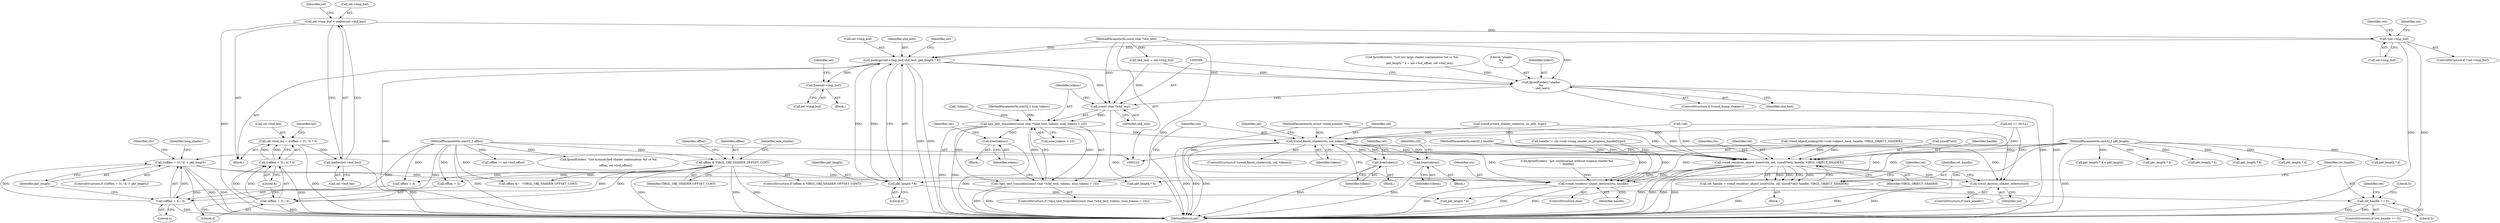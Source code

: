 digraph "0_virglrenderer_93761787b29f37fa627dea9082cdfc1a1ec608d6@API" {
"1000230" [label="(Call,memcpy(sel->tmp_buf, shd_text, pkt_length * 4))"];
"1000221" [label="(Call,!sel->tmp_buf)"];
"1000212" [label="(Call,sel->tmp_buf = malloc(sel->buf_len))"];
"1000216" [label="(Call,malloc(sel->buf_len))"];
"1000201" [label="(Call,sel->buf_len = ((offlen + 3) / 4) * 4)"];
"1000205" [label="(Call,((offlen + 3) / 4) * 4)"];
"1000206" [label="(Call,(offlen + 3) / 4)"];
"1000138" [label="(Call,offlen & VIRGL_OBJ_SHADER_OFFSET_CONT)"];
"1000108" [label="(MethodParameterIn,uint32_t offlen)"];
"1000107" [label="(MethodParameterIn,const char *shd_text)"];
"1000235" [label="(Call,pkt_length * 4)"];
"1000146" [label="(Call,((offlen + 3) / 4) > pkt_length)"];
"1000147" [label="(Call,(offlen + 3) / 4)"];
"1000111" [label="(MethodParameterIn,uint32_t pkt_length)"];
"1000391" [label="(Call,fprintf(stderr,\"shader\n%s\n\", shd_text))"];
"1000398" [label="(Call,(const char *)shd_text)"];
"1000397" [label="(Call,tgsi_text_translate((const char *)shd_text, tokens, num_tokens + 10))"];
"1000396" [label="(Call,!tgsi_text_translate((const char *)shd_text, tokens, num_tokens + 10))"];
"1000406" [label="(Call,free(tokens))"];
"1000413" [label="(Call,vrend_finish_shader(ctx, sel, tokens))"];
"1000418" [label="(Call,free(tokens))"];
"1000435" [label="(Call,free(tokens))"];
"1000451" [label="(Call,vrend_renderer_object_insert(ctx, sel, sizeof(*sel), handle, VIRGL_OBJECT_SHADER))"];
"1000449" [label="(Call,ret_handle = vrend_renderer_object_insert(ctx, sel, sizeof(*sel), handle, VIRGL_OBJECT_SHADER))"];
"1000460" [label="(Call,ret_handle == 0)"];
"1000473" [label="(Call,vrend_destroy_shader_selector(sel))"];
"1000476" [label="(Call,vrend_renderer_object_destroy(ctx, handle))"];
"1000426" [label="(Call,free(sel->tmp_buf))"];
"1000412" [label="(ControlStructure,if (vrend_finish_shader(ctx, sel, tokens)))"];
"1000188" [label="(Call,vrend_create_shader_state(ctx, so_info, type))"];
"1000471" [label="(ControlStructure,if (new_shader))"];
"1000419" [label="(Identifier,tokens)"];
"1000145" [label="(ControlStructure,if (((offlen + 3) / 4) > pkt_length))"];
"1000414" [label="(Identifier,ctx)"];
"1000413" [label="(Call,vrend_finish_shader(ctx, sel, tokens))"];
"1000206" [label="(Call,(offlen + 3) / 4)"];
"1000452" [label="(Identifier,ctx)"];
"1000435" [label="(Call,free(tokens))"];
"1000417" [label="(Block,)"];
"1000453" [label="(Identifier,sel)"];
"1000223" [label="(Identifier,sel)"];
"1000240" [label="(Identifier,sel)"];
"1000138" [label="(Call,offlen & VIRGL_OBJ_SHADER_OFFSET_CONT)"];
"1000271" [label="(Call,!sel)"];
"1000351" [label="(Call,fprintf(stderr, \"Got too large shader continuation %d vs %d\n\",\n                  pkt_length * 4 + sel->buf_offset, sel->buf_len))"];
"1000286" [label="(Call,offlen != sel->buf_offset)"];
"1000105" [label="(MethodParameterIn,uint32_t handle)"];
"1000221" [label="(Call,!sel->tmp_buf)"];
"1000222" [label="(Call,sel->tmp_buf)"];
"1000231" [label="(Call,sel->tmp_buf)"];
"1000407" [label="(Identifier,tokens)"];
"1000305" [label="(Call,pkt_length * 4 < pkt_length)"];
"1000146" [label="(Call,((offlen + 3) / 4) > pkt_length)"];
"1000400" [label="(Identifier,shd_text)"];
"1000462" [label="(Literal,0)"];
"1000475" [label="(ControlStructure,else)"];
"1000393" [label="(Literal,\"shader\n%s\n\")"];
"1000217" [label="(Call,sel->buf_len)"];
"1000109" [label="(MethodParameterIn,uint32_t num_tokens)"];
"1000111" [label="(MethodParameterIn,uint32_t pkt_length)"];
"1000477" [label="(Identifier,ctx)"];
"1000205" [label="(Call,((offlen + 3) / 4) * 4)"];
"1000211" [label="(Literal,4)"];
"1000391" [label="(Call,fprintf(stderr,\"shader\n%s\n\", shd_text))"];
"1000425" [label="(Block,)"];
"1000460" [label="(Call,ret_handle == 0)"];
"1000142" [label="(Identifier,new_shader)"];
"1000397" [label="(Call,tgsi_text_translate((const char *)shd_text, tokens, num_tokens + 10))"];
"1000213" [label="(Call,sel->tmp_buf)"];
"1000355" [label="(Call,pkt_length * 4)"];
"1000306" [label="(Call,pkt_length * 4)"];
"1000427" [label="(Call,sel->tmp_buf)"];
"1000214" [label="(Identifier,sel)"];
"1000382" [label="(Call,!tokens)"];
"1000448" [label="(Block,)"];
"1000232" [label="(Identifier,sel)"];
"1000389" [label="(ControlStructure,if (vrend_dump_shaders))"];
"1000242" [label="(Call,pkt_length * 4)"];
"1000230" [label="(Call,memcpy(sel->tmp_buf, shd_text, pkt_length * 4))"];
"1000409" [label="(Identifier,ret)"];
"1000137" [label="(ControlStructure,if (offlen & VIRGL_OBJ_SHADER_OFFSET_CONT))"];
"1000207" [label="(Call,offlen + 3)"];
"1000469" [label="(Literal,0)"];
"1000364" [label="(Call,shd_text = sel->tmp_buf)"];
"1000292" [label="(Call,fprintf(stderr, \"Got mismatched shader continuation %d vs %d\n\",\n                 offlen, sel->buf_offset))"];
"1000262" [label="(Call,vrend_object_lookup(ctx->sub->object_hash, handle, VIRGL_OBJECT_SHADER))"];
"1000236" [label="(Identifier,pkt_length)"];
"1000149" [label="(Identifier,offlen)"];
"1000398" [label="(Call,(const char *)shd_text)"];
"1000160" [label="(Identifier,ctx)"];
"1000476" [label="(Call,vrend_renderer_object_destroy(ctx, handle))"];
"1000235" [label="(Call,pkt_length * 4)"];
"1000465" [label="(Identifier,ret)"];
"1000474" [label="(Identifier,sel)"];
"1000237" [label="(Literal,4)"];
"1000394" [label="(Identifier,shd_text)"];
"1000401" [label="(Identifier,tokens)"];
"1000454" [label="(Call,sizeof(*sel))"];
"1000392" [label="(Identifier,stderr)"];
"1000201" [label="(Call,sel->buf_len = ((offlen + 3) / 4) * 4)"];
"1000152" [label="(Identifier,pkt_length)"];
"1000200" [label="(Block,)"];
"1000461" [label="(Identifier,ret_handle)"];
"1000415" [label="(Identifier,sel)"];
"1000282" [label="(Call,offlen &= ~VIRGL_OBJ_SHADER_OFFSET_CONT)"];
"1000220" [label="(ControlStructure,if (!sel->tmp_buf))"];
"1000104" [label="(MethodParameterIn,struct vrend_context *ctx)"];
"1000234" [label="(Identifier,shd_text)"];
"1000140" [label="(Identifier,VIRGL_OBJ_SHADER_OFFSET_CONT)"];
"1000148" [label="(Call,offlen + 3)"];
"1000313" [label="(Call,pkt_length * 4)"];
"1000416" [label="(Identifier,tokens)"];
"1000405" [label="(Block,)"];
"1000426" [label="(Call,free(sel->tmp_buf))"];
"1000441" [label="(Identifier,ctx)"];
"1000193" [label="(Call,sel == NULL)"];
"1000436" [label="(Identifier,tokens)"];
"1000324" [label="(Call,pkt_length * 4)"];
"1000216" [label="(Call,malloc(sel->buf_len))"];
"1000451" [label="(Call,vrend_renderer_object_insert(ctx, sel, sizeof(*sel), handle, VIRGL_OBJECT_SHADER))"];
"1000449" [label="(Call,ret_handle = vrend_renderer_object_insert(ctx, sel, sizeof(*sel), handle, VIRGL_OBJECT_SHADER))"];
"1000432" [label="(Identifier,sel)"];
"1000107" [label="(MethodParameterIn,const char *shd_text)"];
"1000406" [label="(Call,free(tokens))"];
"1000450" [label="(Identifier,ret_handle)"];
"1000459" [label="(ControlStructure,if (ret_handle == 0))"];
"1000473" [label="(Call,vrend_destroy_shader_selector(sel))"];
"1000396" [label="(Call,!tgsi_text_translate((const char *)shd_text, tokens, num_tokens + 10))"];
"1000480" [label="(Identifier,ret)"];
"1000274" [label="(Call,fprintf(stderr, \"got continuation without original shader %d\n\", handle))"];
"1000154" [label="(Identifier,long_shader)"];
"1000428" [label="(Identifier,sel)"];
"1000418" [label="(Call,free(tokens))"];
"1000210" [label="(Literal,4)"];
"1000481" [label="(MethodReturn,int)"];
"1000478" [label="(Identifier,handle)"];
"1000147" [label="(Call,(offlen + 3) / 4)"];
"1000341" [label="(Call,pkt_length * 4)"];
"1000402" [label="(Call,num_tokens + 10)"];
"1000202" [label="(Call,sel->buf_len)"];
"1000421" [label="(Identifier,ret)"];
"1000371" [label="(Block,)"];
"1000458" [label="(Identifier,VIRGL_OBJECT_SHADER)"];
"1000172" [label="(Call,handle != ctx->sub->long_shader_in_progress_handle[type])"];
"1000457" [label="(Identifier,handle)"];
"1000212" [label="(Call,sel->tmp_buf = malloc(sel->buf_len))"];
"1000151" [label="(Literal,4)"];
"1000139" [label="(Identifier,offlen)"];
"1000108" [label="(MethodParameterIn,uint32_t offlen)"];
"1000395" [label="(ControlStructure,if (!tgsi_text_translate((const char *)shd_text, tokens, num_tokens + 10)))"];
"1000227" [label="(Identifier,ret)"];
"1000319" [label="(Call,pkt_length * 4)"];
"1000230" -> "1000200"  [label="AST: "];
"1000230" -> "1000235"  [label="CFG: "];
"1000231" -> "1000230"  [label="AST: "];
"1000234" -> "1000230"  [label="AST: "];
"1000235" -> "1000230"  [label="AST: "];
"1000240" -> "1000230"  [label="CFG: "];
"1000230" -> "1000481"  [label="DDG: "];
"1000230" -> "1000481"  [label="DDG: "];
"1000230" -> "1000481"  [label="DDG: "];
"1000221" -> "1000230"  [label="DDG: "];
"1000107" -> "1000230"  [label="DDG: "];
"1000235" -> "1000230"  [label="DDG: "];
"1000235" -> "1000230"  [label="DDG: "];
"1000230" -> "1000391"  [label="DDG: "];
"1000230" -> "1000398"  [label="DDG: "];
"1000230" -> "1000426"  [label="DDG: "];
"1000221" -> "1000220"  [label="AST: "];
"1000221" -> "1000222"  [label="CFG: "];
"1000222" -> "1000221"  [label="AST: "];
"1000227" -> "1000221"  [label="CFG: "];
"1000232" -> "1000221"  [label="CFG: "];
"1000221" -> "1000481"  [label="DDG: "];
"1000221" -> "1000481"  [label="DDG: "];
"1000212" -> "1000221"  [label="DDG: "];
"1000212" -> "1000200"  [label="AST: "];
"1000212" -> "1000216"  [label="CFG: "];
"1000213" -> "1000212"  [label="AST: "];
"1000216" -> "1000212"  [label="AST: "];
"1000223" -> "1000212"  [label="CFG: "];
"1000212" -> "1000481"  [label="DDG: "];
"1000216" -> "1000212"  [label="DDG: "];
"1000216" -> "1000217"  [label="CFG: "];
"1000217" -> "1000216"  [label="AST: "];
"1000216" -> "1000481"  [label="DDG: "];
"1000201" -> "1000216"  [label="DDG: "];
"1000201" -> "1000200"  [label="AST: "];
"1000201" -> "1000205"  [label="CFG: "];
"1000202" -> "1000201"  [label="AST: "];
"1000205" -> "1000201"  [label="AST: "];
"1000214" -> "1000201"  [label="CFG: "];
"1000201" -> "1000481"  [label="DDG: "];
"1000205" -> "1000201"  [label="DDG: "];
"1000205" -> "1000201"  [label="DDG: "];
"1000205" -> "1000211"  [label="CFG: "];
"1000206" -> "1000205"  [label="AST: "];
"1000211" -> "1000205"  [label="AST: "];
"1000205" -> "1000481"  [label="DDG: "];
"1000206" -> "1000205"  [label="DDG: "];
"1000206" -> "1000205"  [label="DDG: "];
"1000206" -> "1000210"  [label="CFG: "];
"1000207" -> "1000206"  [label="AST: "];
"1000210" -> "1000206"  [label="AST: "];
"1000211" -> "1000206"  [label="CFG: "];
"1000206" -> "1000481"  [label="DDG: "];
"1000138" -> "1000206"  [label="DDG: "];
"1000108" -> "1000206"  [label="DDG: "];
"1000138" -> "1000137"  [label="AST: "];
"1000138" -> "1000140"  [label="CFG: "];
"1000139" -> "1000138"  [label="AST: "];
"1000140" -> "1000138"  [label="AST: "];
"1000142" -> "1000138"  [label="CFG: "];
"1000149" -> "1000138"  [label="CFG: "];
"1000138" -> "1000481"  [label="DDG: "];
"1000138" -> "1000481"  [label="DDG: "];
"1000138" -> "1000481"  [label="DDG: "];
"1000108" -> "1000138"  [label="DDG: "];
"1000138" -> "1000147"  [label="DDG: "];
"1000138" -> "1000148"  [label="DDG: "];
"1000138" -> "1000207"  [label="DDG: "];
"1000138" -> "1000282"  [label="DDG: "];
"1000108" -> "1000103"  [label="AST: "];
"1000108" -> "1000481"  [label="DDG: "];
"1000108" -> "1000147"  [label="DDG: "];
"1000108" -> "1000148"  [label="DDG: "];
"1000108" -> "1000207"  [label="DDG: "];
"1000108" -> "1000282"  [label="DDG: "];
"1000108" -> "1000286"  [label="DDG: "];
"1000108" -> "1000292"  [label="DDG: "];
"1000107" -> "1000103"  [label="AST: "];
"1000107" -> "1000481"  [label="DDG: "];
"1000107" -> "1000364"  [label="DDG: "];
"1000107" -> "1000391"  [label="DDG: "];
"1000107" -> "1000398"  [label="DDG: "];
"1000235" -> "1000237"  [label="CFG: "];
"1000236" -> "1000235"  [label="AST: "];
"1000237" -> "1000235"  [label="AST: "];
"1000146" -> "1000235"  [label="DDG: "];
"1000111" -> "1000235"  [label="DDG: "];
"1000235" -> "1000242"  [label="DDG: "];
"1000146" -> "1000145"  [label="AST: "];
"1000146" -> "1000152"  [label="CFG: "];
"1000147" -> "1000146"  [label="AST: "];
"1000152" -> "1000146"  [label="AST: "];
"1000154" -> "1000146"  [label="CFG: "];
"1000160" -> "1000146"  [label="CFG: "];
"1000146" -> "1000481"  [label="DDG: "];
"1000146" -> "1000481"  [label="DDG: "];
"1000146" -> "1000481"  [label="DDG: "];
"1000147" -> "1000146"  [label="DDG: "];
"1000147" -> "1000146"  [label="DDG: "];
"1000111" -> "1000146"  [label="DDG: "];
"1000146" -> "1000306"  [label="DDG: "];
"1000147" -> "1000151"  [label="CFG: "];
"1000148" -> "1000147"  [label="AST: "];
"1000151" -> "1000147"  [label="AST: "];
"1000152" -> "1000147"  [label="CFG: "];
"1000147" -> "1000481"  [label="DDG: "];
"1000111" -> "1000103"  [label="AST: "];
"1000111" -> "1000481"  [label="DDG: "];
"1000111" -> "1000242"  [label="DDG: "];
"1000111" -> "1000306"  [label="DDG: "];
"1000111" -> "1000305"  [label="DDG: "];
"1000111" -> "1000313"  [label="DDG: "];
"1000111" -> "1000319"  [label="DDG: "];
"1000111" -> "1000324"  [label="DDG: "];
"1000111" -> "1000341"  [label="DDG: "];
"1000111" -> "1000355"  [label="DDG: "];
"1000391" -> "1000389"  [label="AST: "];
"1000391" -> "1000394"  [label="CFG: "];
"1000392" -> "1000391"  [label="AST: "];
"1000393" -> "1000391"  [label="AST: "];
"1000394" -> "1000391"  [label="AST: "];
"1000399" -> "1000391"  [label="CFG: "];
"1000391" -> "1000481"  [label="DDG: "];
"1000391" -> "1000481"  [label="DDG: "];
"1000351" -> "1000391"  [label="DDG: "];
"1000364" -> "1000391"  [label="DDG: "];
"1000391" -> "1000398"  [label="DDG: "];
"1000398" -> "1000397"  [label="AST: "];
"1000398" -> "1000400"  [label="CFG: "];
"1000399" -> "1000398"  [label="AST: "];
"1000400" -> "1000398"  [label="AST: "];
"1000401" -> "1000398"  [label="CFG: "];
"1000398" -> "1000481"  [label="DDG: "];
"1000398" -> "1000397"  [label="DDG: "];
"1000364" -> "1000398"  [label="DDG: "];
"1000397" -> "1000396"  [label="AST: "];
"1000397" -> "1000402"  [label="CFG: "];
"1000401" -> "1000397"  [label="AST: "];
"1000402" -> "1000397"  [label="AST: "];
"1000396" -> "1000397"  [label="CFG: "];
"1000397" -> "1000481"  [label="DDG: "];
"1000397" -> "1000481"  [label="DDG: "];
"1000397" -> "1000396"  [label="DDG: "];
"1000397" -> "1000396"  [label="DDG: "];
"1000397" -> "1000396"  [label="DDG: "];
"1000382" -> "1000397"  [label="DDG: "];
"1000109" -> "1000397"  [label="DDG: "];
"1000397" -> "1000406"  [label="DDG: "];
"1000397" -> "1000413"  [label="DDG: "];
"1000396" -> "1000395"  [label="AST: "];
"1000407" -> "1000396"  [label="CFG: "];
"1000414" -> "1000396"  [label="CFG: "];
"1000396" -> "1000481"  [label="DDG: "];
"1000396" -> "1000481"  [label="DDG: "];
"1000406" -> "1000405"  [label="AST: "];
"1000406" -> "1000407"  [label="CFG: "];
"1000407" -> "1000406"  [label="AST: "];
"1000409" -> "1000406"  [label="CFG: "];
"1000406" -> "1000481"  [label="DDG: "];
"1000413" -> "1000412"  [label="AST: "];
"1000413" -> "1000416"  [label="CFG: "];
"1000414" -> "1000413"  [label="AST: "];
"1000415" -> "1000413"  [label="AST: "];
"1000416" -> "1000413"  [label="AST: "];
"1000419" -> "1000413"  [label="CFG: "];
"1000428" -> "1000413"  [label="CFG: "];
"1000413" -> "1000481"  [label="DDG: "];
"1000413" -> "1000481"  [label="DDG: "];
"1000413" -> "1000481"  [label="DDG: "];
"1000188" -> "1000413"  [label="DDG: "];
"1000104" -> "1000413"  [label="DDG: "];
"1000193" -> "1000413"  [label="DDG: "];
"1000271" -> "1000413"  [label="DDG: "];
"1000413" -> "1000418"  [label="DDG: "];
"1000413" -> "1000435"  [label="DDG: "];
"1000413" -> "1000451"  [label="DDG: "];
"1000413" -> "1000451"  [label="DDG: "];
"1000413" -> "1000473"  [label="DDG: "];
"1000413" -> "1000476"  [label="DDG: "];
"1000418" -> "1000417"  [label="AST: "];
"1000418" -> "1000419"  [label="CFG: "];
"1000419" -> "1000418"  [label="AST: "];
"1000421" -> "1000418"  [label="CFG: "];
"1000418" -> "1000481"  [label="DDG: "];
"1000435" -> "1000371"  [label="AST: "];
"1000435" -> "1000436"  [label="CFG: "];
"1000436" -> "1000435"  [label="AST: "];
"1000441" -> "1000435"  [label="CFG: "];
"1000435" -> "1000481"  [label="DDG: "];
"1000451" -> "1000449"  [label="AST: "];
"1000451" -> "1000458"  [label="CFG: "];
"1000452" -> "1000451"  [label="AST: "];
"1000453" -> "1000451"  [label="AST: "];
"1000454" -> "1000451"  [label="AST: "];
"1000457" -> "1000451"  [label="AST: "];
"1000458" -> "1000451"  [label="AST: "];
"1000449" -> "1000451"  [label="CFG: "];
"1000451" -> "1000481"  [label="DDG: "];
"1000451" -> "1000481"  [label="DDG: "];
"1000451" -> "1000481"  [label="DDG: "];
"1000451" -> "1000481"  [label="DDG: "];
"1000451" -> "1000449"  [label="DDG: "];
"1000451" -> "1000449"  [label="DDG: "];
"1000451" -> "1000449"  [label="DDG: "];
"1000451" -> "1000449"  [label="DDG: "];
"1000188" -> "1000451"  [label="DDG: "];
"1000104" -> "1000451"  [label="DDG: "];
"1000193" -> "1000451"  [label="DDG: "];
"1000271" -> "1000451"  [label="DDG: "];
"1000262" -> "1000451"  [label="DDG: "];
"1000262" -> "1000451"  [label="DDG: "];
"1000172" -> "1000451"  [label="DDG: "];
"1000105" -> "1000451"  [label="DDG: "];
"1000451" -> "1000473"  [label="DDG: "];
"1000451" -> "1000476"  [label="DDG: "];
"1000451" -> "1000476"  [label="DDG: "];
"1000449" -> "1000448"  [label="AST: "];
"1000450" -> "1000449"  [label="AST: "];
"1000461" -> "1000449"  [label="CFG: "];
"1000449" -> "1000481"  [label="DDG: "];
"1000449" -> "1000460"  [label="DDG: "];
"1000460" -> "1000459"  [label="AST: "];
"1000460" -> "1000462"  [label="CFG: "];
"1000461" -> "1000460"  [label="AST: "];
"1000462" -> "1000460"  [label="AST: "];
"1000465" -> "1000460"  [label="CFG: "];
"1000469" -> "1000460"  [label="CFG: "];
"1000460" -> "1000481"  [label="DDG: "];
"1000460" -> "1000481"  [label="DDG: "];
"1000473" -> "1000471"  [label="AST: "];
"1000473" -> "1000474"  [label="CFG: "];
"1000474" -> "1000473"  [label="AST: "];
"1000480" -> "1000473"  [label="CFG: "];
"1000473" -> "1000481"  [label="DDG: "];
"1000473" -> "1000481"  [label="DDG: "];
"1000193" -> "1000473"  [label="DDG: "];
"1000271" -> "1000473"  [label="DDG: "];
"1000476" -> "1000475"  [label="AST: "];
"1000476" -> "1000478"  [label="CFG: "];
"1000477" -> "1000476"  [label="AST: "];
"1000478" -> "1000476"  [label="AST: "];
"1000480" -> "1000476"  [label="CFG: "];
"1000476" -> "1000481"  [label="DDG: "];
"1000476" -> "1000481"  [label="DDG: "];
"1000476" -> "1000481"  [label="DDG: "];
"1000188" -> "1000476"  [label="DDG: "];
"1000104" -> "1000476"  [label="DDG: "];
"1000262" -> "1000476"  [label="DDG: "];
"1000172" -> "1000476"  [label="DDG: "];
"1000274" -> "1000476"  [label="DDG: "];
"1000105" -> "1000476"  [label="DDG: "];
"1000426" -> "1000425"  [label="AST: "];
"1000426" -> "1000427"  [label="CFG: "];
"1000427" -> "1000426"  [label="AST: "];
"1000432" -> "1000426"  [label="CFG: "];
}
